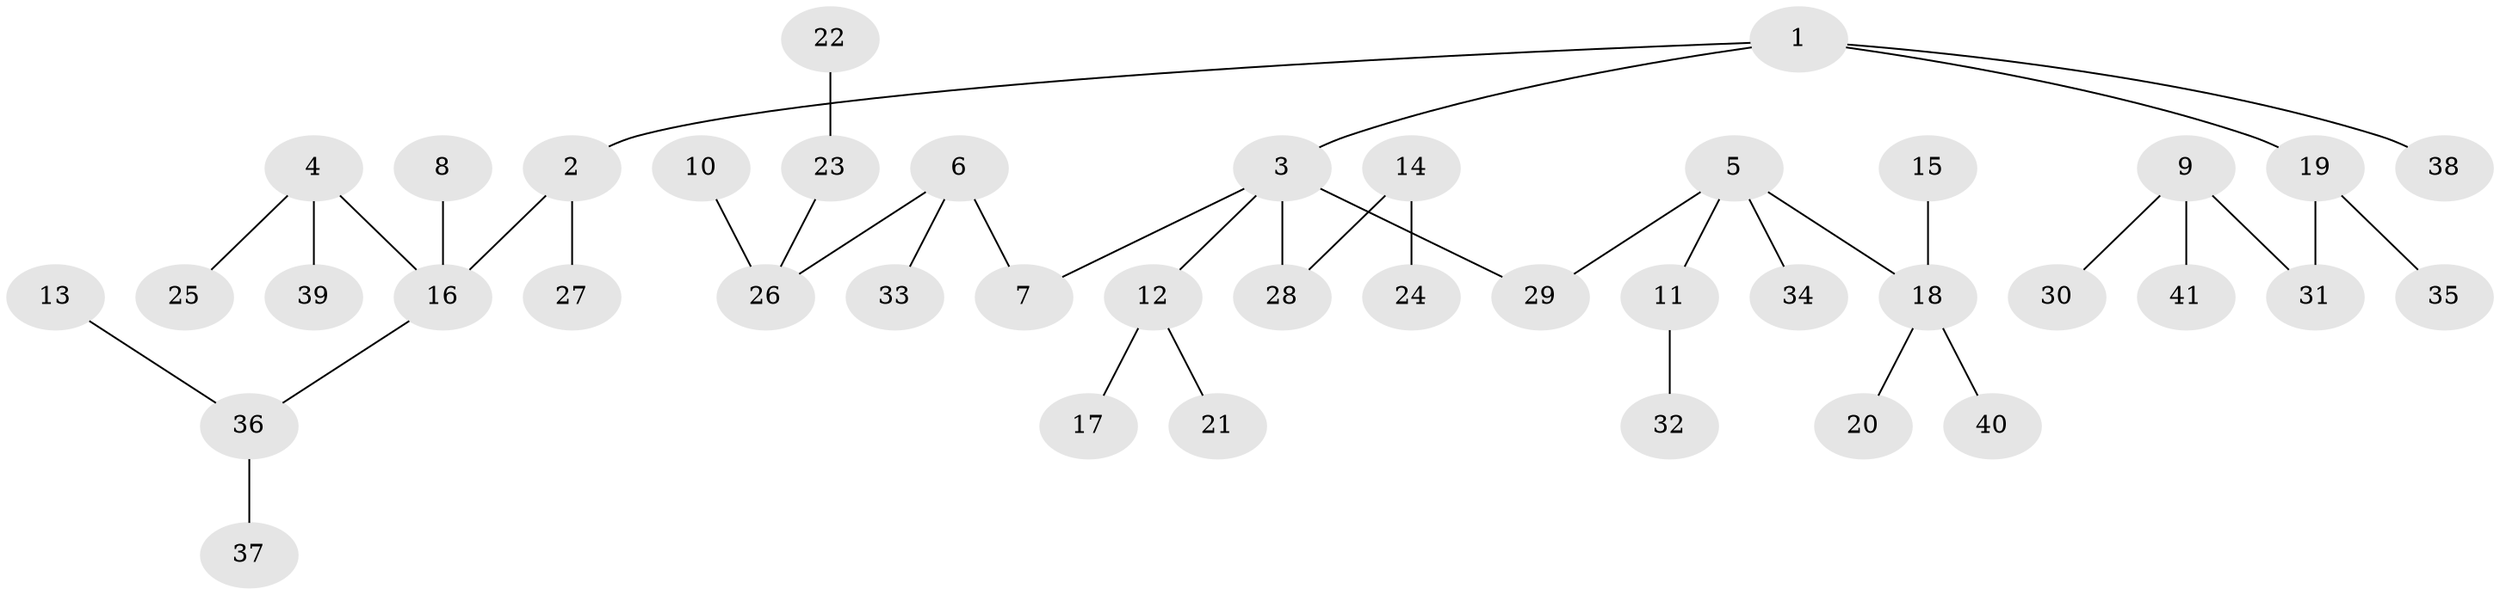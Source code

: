 // original degree distribution, {2: 0.24390243902439024, 4: 0.0975609756097561, 3: 0.14634146341463414, 5: 0.036585365853658534, 1: 0.47560975609756095}
// Generated by graph-tools (version 1.1) at 2025/02/03/09/25 03:02:16]
// undirected, 41 vertices, 40 edges
graph export_dot {
graph [start="1"]
  node [color=gray90,style=filled];
  1;
  2;
  3;
  4;
  5;
  6;
  7;
  8;
  9;
  10;
  11;
  12;
  13;
  14;
  15;
  16;
  17;
  18;
  19;
  20;
  21;
  22;
  23;
  24;
  25;
  26;
  27;
  28;
  29;
  30;
  31;
  32;
  33;
  34;
  35;
  36;
  37;
  38;
  39;
  40;
  41;
  1 -- 2 [weight=1.0];
  1 -- 3 [weight=1.0];
  1 -- 19 [weight=1.0];
  1 -- 38 [weight=1.0];
  2 -- 16 [weight=1.0];
  2 -- 27 [weight=1.0];
  3 -- 7 [weight=1.0];
  3 -- 12 [weight=1.0];
  3 -- 28 [weight=1.0];
  3 -- 29 [weight=1.0];
  4 -- 16 [weight=1.0];
  4 -- 25 [weight=1.0];
  4 -- 39 [weight=1.0];
  5 -- 11 [weight=1.0];
  5 -- 18 [weight=1.0];
  5 -- 29 [weight=1.0];
  5 -- 34 [weight=1.0];
  6 -- 7 [weight=1.0];
  6 -- 26 [weight=1.0];
  6 -- 33 [weight=1.0];
  8 -- 16 [weight=1.0];
  9 -- 30 [weight=1.0];
  9 -- 31 [weight=1.0];
  9 -- 41 [weight=1.0];
  10 -- 26 [weight=1.0];
  11 -- 32 [weight=1.0];
  12 -- 17 [weight=1.0];
  12 -- 21 [weight=1.0];
  13 -- 36 [weight=1.0];
  14 -- 24 [weight=1.0];
  14 -- 28 [weight=1.0];
  15 -- 18 [weight=1.0];
  16 -- 36 [weight=1.0];
  18 -- 20 [weight=1.0];
  18 -- 40 [weight=1.0];
  19 -- 31 [weight=1.0];
  19 -- 35 [weight=1.0];
  22 -- 23 [weight=1.0];
  23 -- 26 [weight=1.0];
  36 -- 37 [weight=1.0];
}
